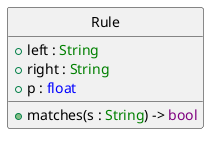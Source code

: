 @startuml
hide circle

class Rule {
    + left : <color:green>String</color>
    + right : <color:green>String</color>
    + p : <color:blue>float</color>
    + matches(s : <color:green>String</color>) -> <color:purple>bool</color>
}

@enduml
